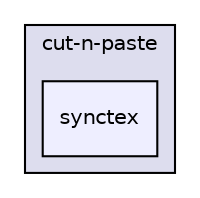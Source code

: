 digraph "evince-master/cut-n-paste/synctex" {
  compound=true
  node [ fontsize="10", fontname="Helvetica"];
  edge [ labelfontsize="10", labelfontname="Helvetica"];
  subgraph clusterdir_66798fc8659e7daf0e5247fc7505c5a3 {
    graph [ bgcolor="#ddddee", pencolor="black", label="cut-n-paste" fontname="Helvetica", fontsize="10", URL="dir_66798fc8659e7daf0e5247fc7505c5a3.html"]
  dir_9a0eb316660ab3c7a56302ac61d2ed60 [shape=box, label="synctex", style="filled", fillcolor="#eeeeff", pencolor="black", URL="dir_9a0eb316660ab3c7a56302ac61d2ed60.html"];
  }
}

